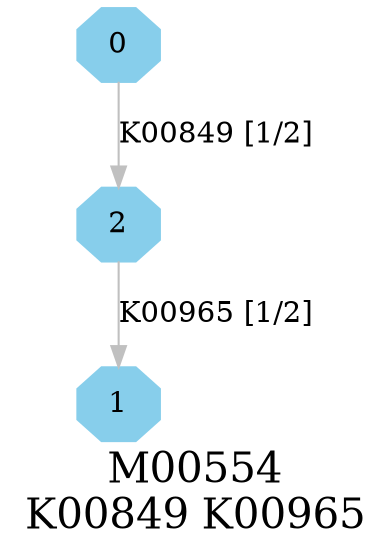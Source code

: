 digraph G {
graph [label="M00554
K00849 K00965",fontsize=20];
node [shape=box,style=filled];
edge [len=3,color=grey];
{node [width=.3,height=.3,shape=octagon,style=filled,color=skyblue] 0 1 2 }
0 -> 2 [label="K00849 [1/2]"];
2 -> 1 [label="K00965 [1/2]"];
}